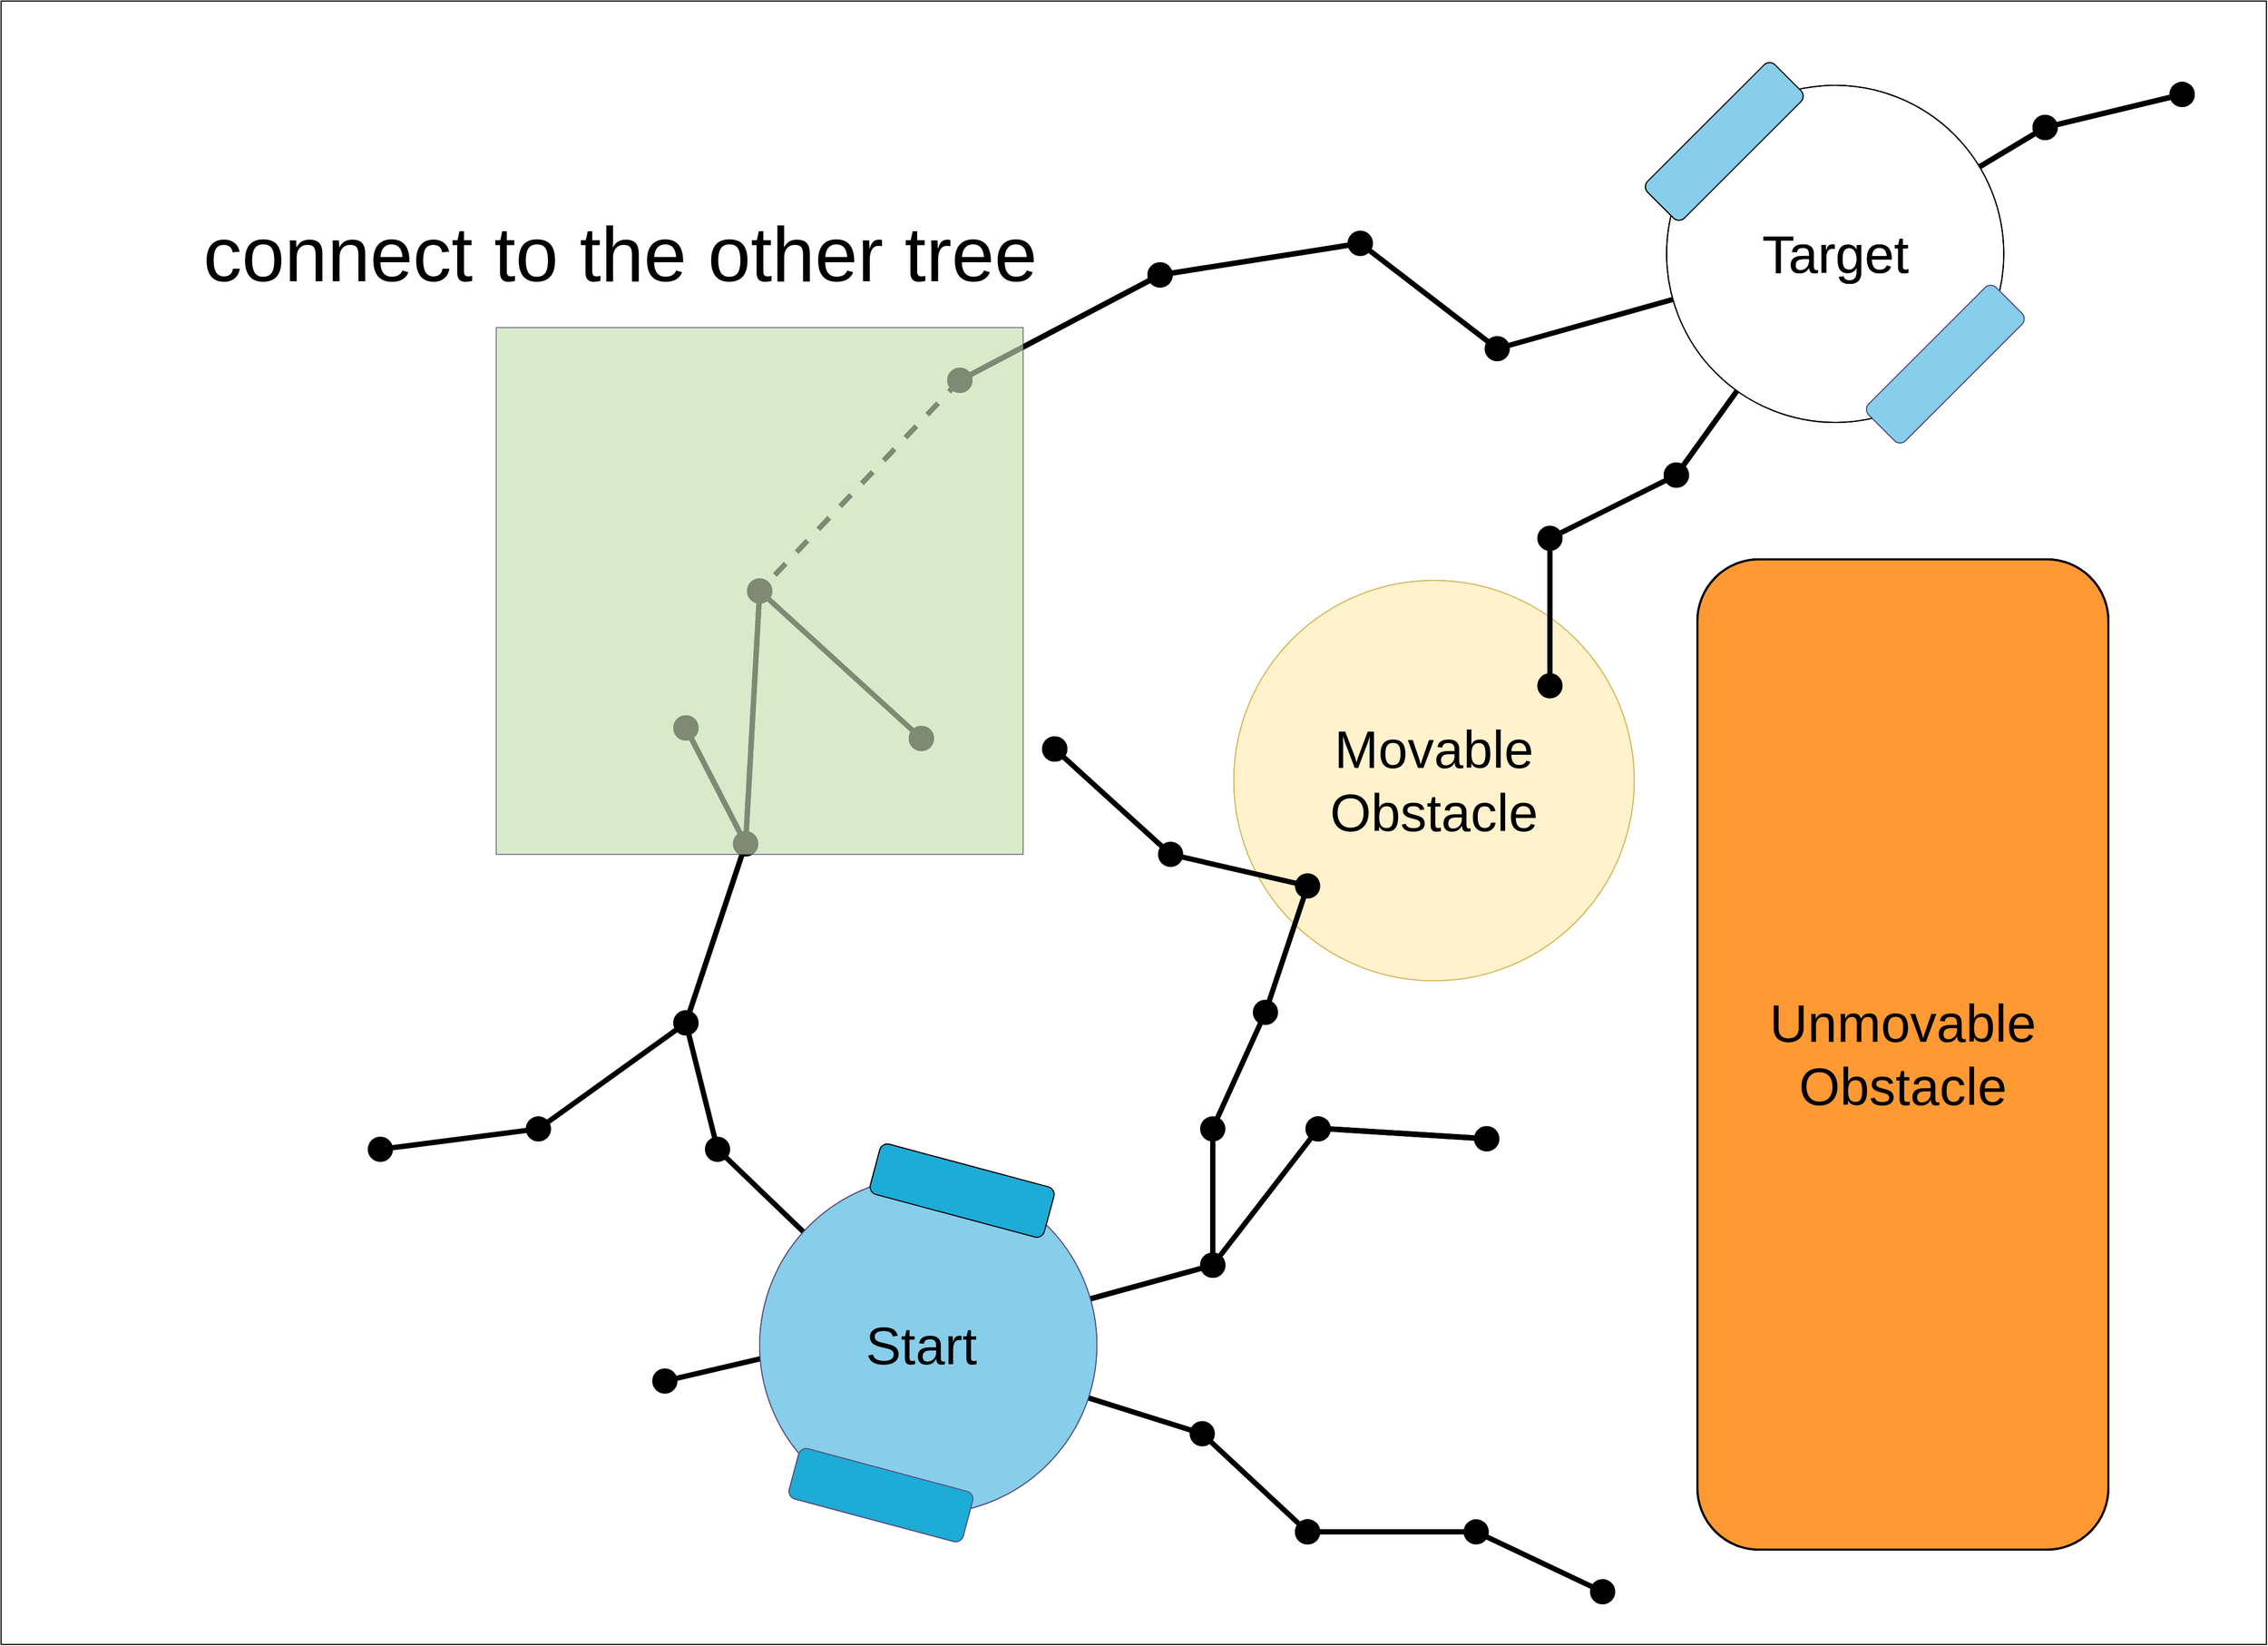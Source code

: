 <mxfile version="20.8.5" type="device"><diagram id="6tD936qQvChspxeGxZ8-" name="Page-1"><mxGraphModel dx="5630" dy="4563" grid="1" gridSize="10" guides="1" tooltips="1" connect="1" arrows="1" fold="1" page="1" pageScale="1" pageWidth="850" pageHeight="1100" math="0" shadow="0"><root><mxCell id="0"/><mxCell id="1" parent="0"/><mxCell id="Z4oEJPBdZ4U0555KeM3g-124" value="" style="rounded=0;whiteSpace=wrap;html=1;fillColor=none;" vertex="1" parent="1"><mxGeometry x="-450" y="-2050" width="2150" height="1560" as="geometry"/></mxCell><mxCell id="Z4oEJPBdZ4U0555KeM3g-6" value="" style="rounded=0;whiteSpace=wrap;html=1;fillColor=#d3e7c1;strokeColor=#56517e;opacity=60;" vertex="1" parent="1"><mxGeometry x="20" y="-1740" width="500" height="500" as="geometry"/></mxCell><mxCell id="Y378_VPwZKOwrCZ7YKba-2" value="" style="endArrow=none;html=1;rounded=0;fontSize=41;strokeWidth=5;exitX=0.531;exitY=0.45;exitDx=0;exitDy=0;exitPerimeter=0;" parent="1" source="Y378_VPwZKOwrCZ7YKba-64" target="Y378_VPwZKOwrCZ7YKba-56" edge="1"><mxGeometry width="50" height="50" relative="1" as="geometry"><mxPoint x="433.45" y="-1340" as="sourcePoint"/><mxPoint x="560" y="-1330" as="targetPoint"/><Array as="points"/></mxGeometry></mxCell><mxCell id="Y378_VPwZKOwrCZ7YKba-3" value="" style="endArrow=none;html=1;rounded=0;fontSize=41;strokeWidth=5;startArrow=none;entryX=0.596;entryY=0.471;entryDx=0;entryDy=0;entryPerimeter=0;exitX=0.459;exitY=0.543;exitDx=0;exitDy=0;exitPerimeter=0;" parent="1" source="Y378_VPwZKOwrCZ7YKba-47" target="Y378_VPwZKOwrCZ7YKba-64" edge="1"><mxGeometry width="50" height="50" relative="1" as="geometry"><mxPoint x="210" y="-1070" as="sourcePoint"/><mxPoint x="266.65" y="-1240" as="targetPoint"/></mxGeometry></mxCell><mxCell id="Y378_VPwZKOwrCZ7YKba-8" value="&lt;font style=&quot;&quot;&gt;&lt;font style=&quot;font-size: 50px;&quot;&gt;Target&lt;/font&gt;&lt;br&gt;&lt;/font&gt;" style="ellipse;whiteSpace=wrap;html=1;aspect=fixed;fillColor=none;strokeWidth=1;" parent="1" vertex="1"><mxGeometry x="1130.73" y="-1970" width="320" height="320" as="geometry"/></mxCell><mxCell id="Y378_VPwZKOwrCZ7YKba-9" value="" style="rounded=1;whiteSpace=wrap;html=1;rotation=-45;fillColor=#87CEEB;" parent="1" vertex="1"><mxGeometry x="1100" y="-1941.34" width="170.91" height="49.27" as="geometry"/></mxCell><mxCell id="Y378_VPwZKOwrCZ7YKba-10" value="" style="rounded=1;whiteSpace=wrap;html=1;rotation=-45;fillColor=#87CEEB;strokeColor=#56517e;gradientColor=none;" parent="1" vertex="1"><mxGeometry x="1309.82" y="-1730" width="170.91" height="49.27" as="geometry"/></mxCell><mxCell id="Y378_VPwZKOwrCZ7YKba-11" value="" style="group;rotation=15;fillColor=none;" parent="1" connectable="0" vertex="1"><mxGeometry x="236.647" y="-959.353" width="370.706" height="370.706" as="geometry"/></mxCell><mxCell id="Y378_VPwZKOwrCZ7YKba-12" value="&lt;font style=&quot;font-size: 41px;&quot;&gt;&lt;br&gt;&lt;/font&gt;" style="ellipse;whiteSpace=wrap;html=1;aspect=fixed;fillColor=#87CEEB;strokeColor=#56517e;strokeWidth=1;rotation=25;" parent="Y378_VPwZKOwrCZ7YKba-11" vertex="1"><mxGeometry x="33.35" y="25.35" width="320" height="320" as="geometry"/></mxCell><mxCell id="Y378_VPwZKOwrCZ7YKba-13" value="" style="rounded=1;whiteSpace=wrap;html=1;rotation=15;fillColor=#1dacd6;" parent="Y378_VPwZKOwrCZ7YKba-11" vertex="1"><mxGeometry x="140" y="14" width="170.91" height="49.27" as="geometry"/></mxCell><mxCell id="Y378_VPwZKOwrCZ7YKba-14" value="" style="rounded=1;whiteSpace=wrap;html=1;rotation=15;fillColor=#1dacd6;strokeColor=#56517e;gradientColor=none;" parent="Y378_VPwZKOwrCZ7YKba-11" vertex="1"><mxGeometry x="63" y="303" width="170.91" height="49.27" as="geometry"/></mxCell><mxCell id="Y378_VPwZKOwrCZ7YKba-15" value="&lt;font style=&quot;font-size: 51px;&quot;&gt;Start&lt;/font&gt;" style="text;html=1;align=center;verticalAlign=middle;resizable=0;points=[];autosize=1;strokeColor=none;fillColor=none;fontSize=41;" parent="1" vertex="1"><mxGeometry x="358.45" y="-809" width="130" height="70" as="geometry"/></mxCell><mxCell id="Y378_VPwZKOwrCZ7YKba-16" value="&lt;font style=&quot;font-size: 41px;&quot;&gt;Unmovable&lt;br&gt;Obstacle&lt;/font&gt;" style="rounded=1;whiteSpace=wrap;html=1;strokeWidth=2;fillColor=#FF9933;" parent="1" vertex="1"><mxGeometry x="1180" y="-1500" width="250" height="920" as="geometry"/></mxCell><mxCell id="Y378_VPwZKOwrCZ7YKba-17" value="&lt;font style=&quot;font-size: 50px;&quot;&gt;Movable&lt;br&gt;Obstacle&lt;/font&gt;" style="ellipse;whiteSpace=wrap;html=1;aspect=fixed;fillColor=#fff2cc;strokeColor=#d6b656;" parent="1" vertex="1"><mxGeometry x="720" y="-1500" width="380" height="380" as="geometry"/></mxCell><mxCell id="Y378_VPwZKOwrCZ7YKba-18" value="" style="endArrow=none;html=1;rounded=0;fontSize=41;entryX=0.45;entryY=0.6;entryDx=0;entryDy=0;entryPerimeter=0;strokeWidth=5;" parent="1" source="Y378_VPwZKOwrCZ7YKba-24" target="Y378_VPwZKOwrCZ7YKba-30" edge="1"><mxGeometry width="50" height="50" relative="1" as="geometry"><mxPoint x="510" y="-1860" as="sourcePoint"/><mxPoint x="390" y="-1744.63" as="targetPoint"/></mxGeometry></mxCell><mxCell id="Y378_VPwZKOwrCZ7YKba-19" value="" style="endArrow=none;html=1;rounded=0;fontSize=41;strokeWidth=5;" parent="1" edge="1"><mxGeometry width="50" height="50" relative="1" as="geometry"><mxPoint x="200" y="-1080.0" as="sourcePoint"/><mxPoint x="200" y="-1080" as="targetPoint"/></mxGeometry></mxCell><mxCell id="Y378_VPwZKOwrCZ7YKba-24" value="" style="shape=waypoint;sketch=0;fillStyle=solid;size=6;pointerEvents=1;points=[];fillColor=none;resizable=0;rotatable=0;perimeter=centerPerimeter;snapToPoint=1;fontSize=41;strokeColor=#000000;strokeWidth=10;" parent="1" vertex="1"><mxGeometry x="1600" y="-1981.34" width="40" height="40" as="geometry"/></mxCell><mxCell id="Y378_VPwZKOwrCZ7YKba-25" value="" style="shape=waypoint;sketch=0;fillStyle=solid;size=6;pointerEvents=1;points=[];fillColor=none;resizable=0;rotatable=0;perimeter=centerPerimeter;snapToPoint=1;fontSize=41;strokeColor=#000000;strokeWidth=10;" parent="1" vertex="1"><mxGeometry x="770" y="-616.83" width="40" height="40" as="geometry"/></mxCell><mxCell id="Y378_VPwZKOwrCZ7YKba-26" value="" style="shape=waypoint;sketch=0;fillStyle=solid;size=6;pointerEvents=1;points=[];fillColor=none;resizable=0;rotatable=0;perimeter=centerPerimeter;snapToPoint=1;fontSize=41;strokeColor=#000000;strokeWidth=10;" parent="1" vertex="1"><mxGeometry x="680" y="-870" width="40" height="40" as="geometry"/></mxCell><mxCell id="Y378_VPwZKOwrCZ7YKba-29" value="" style="shape=waypoint;sketch=0;fillStyle=solid;size=6;pointerEvents=1;points=[];fillColor=none;resizable=0;rotatable=0;perimeter=centerPerimeter;snapToPoint=1;fontSize=41;strokeColor=#000000;strokeWidth=10;" parent="1" vertex="1"><mxGeometry x="1120" y="-1620" width="40" height="40" as="geometry"/></mxCell><mxCell id="Y378_VPwZKOwrCZ7YKba-30" value="" style="shape=waypoint;sketch=0;fillStyle=solid;size=6;pointerEvents=1;points=[];fillColor=none;resizable=0;rotatable=0;perimeter=centerPerimeter;snapToPoint=1;fontSize=41;strokeColor=#000000;strokeWidth=10;" parent="1" vertex="1"><mxGeometry x="1470" y="-1950" width="40" height="40" as="geometry"/></mxCell><mxCell id="Y378_VPwZKOwrCZ7YKba-31" value="" style="shape=waypoint;sketch=0;fillStyle=solid;size=6;pointerEvents=1;points=[];fillColor=none;resizable=0;rotatable=0;perimeter=centerPerimeter;snapToPoint=1;fontSize=41;strokeColor=#000000;strokeWidth=10;" parent="1" vertex="1"><mxGeometry x="1000" y="-1420" width="40" height="40" as="geometry"/></mxCell><mxCell id="Y378_VPwZKOwrCZ7YKba-33" value="" style="shape=waypoint;sketch=0;fillStyle=solid;size=6;pointerEvents=1;points=[];fillColor=none;resizable=0;rotatable=0;perimeter=centerPerimeter;snapToPoint=1;fontSize=41;strokeColor=#000000;strokeWidth=10;" parent="1" vertex="1"><mxGeometry x="180" y="-1380" width="40" height="40" as="geometry"/></mxCell><mxCell id="Y378_VPwZKOwrCZ7YKba-34" value="" style="endArrow=none;html=1;rounded=0;fontSize=41;strokeWidth=5;startArrow=none;exitX=0;exitY=0.05;exitDx=0;exitDy=0;exitPerimeter=0;" parent="1" source="Y378_VPwZKOwrCZ7YKba-29" target="Y378_VPwZKOwrCZ7YKba-8" edge="1"><mxGeometry width="50" height="50" relative="1" as="geometry"><mxPoint x="210" y="-1070" as="sourcePoint"/><mxPoint x="411.543" y="-794" as="targetPoint"/></mxGeometry></mxCell><mxCell id="Y378_VPwZKOwrCZ7YKba-36" value="" style="endArrow=none;html=1;rounded=0;fontSize=41;strokeWidth=5;startArrow=none;" parent="1" edge="1"><mxGeometry width="50" height="50" relative="1" as="geometry"><mxPoint x="840" y="-1820" as="sourcePoint"/><mxPoint x="840" y="-1820" as="targetPoint"/><Array as="points"><mxPoint x="840" y="-1820"/></Array></mxGeometry></mxCell><mxCell id="Y378_VPwZKOwrCZ7YKba-37" value="" style="endArrow=none;html=1;rounded=0;fontSize=41;strokeWidth=5;" parent="1" source="Y378_VPwZKOwrCZ7YKba-30" target="Y378_VPwZKOwrCZ7YKba-8" edge="1"><mxGeometry width="50" height="50" relative="1" as="geometry"><mxPoint x="900" y="-1799.27" as="sourcePoint"/><mxPoint x="610" y="-1830.0" as="targetPoint"/><Array as="points"/></mxGeometry></mxCell><mxCell id="Y378_VPwZKOwrCZ7YKba-45" value="" style="endArrow=none;html=1;rounded=0;fontSize=41;strokeWidth=5;startArrow=none;exitDx=0;exitDy=0;exitPerimeter=0;" parent="1" source="Y378_VPwZKOwrCZ7YKba-47" edge="1"><mxGeometry width="50" height="50" relative="1" as="geometry"><mxPoint x="240" y="-1040" as="sourcePoint"/><mxPoint x="260" y="-1240" as="targetPoint"/></mxGeometry></mxCell><mxCell id="Y378_VPwZKOwrCZ7YKba-46" value="" style="endArrow=none;html=1;rounded=0;fontSize=41;strokeWidth=5;startArrow=none;" parent="1" target="Y378_VPwZKOwrCZ7YKba-47" edge="1"><mxGeometry width="50" height="50" relative="1" as="geometry"><mxPoint x="200" y="-1360" as="sourcePoint"/><mxPoint x="260" y="-1240" as="targetPoint"/></mxGeometry></mxCell><mxCell id="Y378_VPwZKOwrCZ7YKba-47" value="" style="shape=waypoint;sketch=0;fillStyle=solid;size=6;pointerEvents=1;points=[];fillColor=none;resizable=0;rotatable=0;perimeter=centerPerimeter;snapToPoint=1;fontSize=41;strokeColor=#000000;strokeWidth=10;" parent="1" vertex="1"><mxGeometry x="236.65" y="-1270" width="40" height="40" as="geometry"/></mxCell><mxCell id="Y378_VPwZKOwrCZ7YKba-50" value="&lt;div style=&quot;text-align: center;&quot;&gt;&lt;span style=&quot;font-size: 73px;&quot;&gt;connect to the other tree&lt;/span&gt;&lt;/div&gt;" style="text;whiteSpace=wrap;html=1;fontSize=41;" parent="1" vertex="1"><mxGeometry x="-260" y="-1860" width="880" height="70" as="geometry"/></mxCell><mxCell id="Y378_VPwZKOwrCZ7YKba-55" value="" style="shape=waypoint;sketch=0;fillStyle=solid;size=6;pointerEvents=1;points=[];fillColor=none;resizable=0;rotatable=0;perimeter=centerPerimeter;snapToPoint=1;fontSize=41;strokeColor=#000000;strokeWidth=10;" parent="1" vertex="1"><mxGeometry x="770" y="-1280" width="40" height="40" as="geometry"/></mxCell><mxCell id="Y378_VPwZKOwrCZ7YKba-56" value="" style="shape=waypoint;sketch=0;fillStyle=solid;size=6;pointerEvents=1;points=[];fillColor=none;resizable=0;rotatable=0;perimeter=centerPerimeter;snapToPoint=1;fontSize=41;strokeColor=#000000;strokeWidth=10;" parent="1" vertex="1"><mxGeometry x="403.45" y="-1370" width="40" height="40" as="geometry"/></mxCell><mxCell id="Y378_VPwZKOwrCZ7YKba-57" value="" style="shape=waypoint;sketch=0;fillStyle=solid;size=6;pointerEvents=1;points=[];fillColor=none;resizable=0;rotatable=0;perimeter=centerPerimeter;snapToPoint=1;fontSize=41;strokeColor=#000000;strokeWidth=10;" parent="1" vertex="1"><mxGeometry x="530" y="-1360" width="40" height="40" as="geometry"/></mxCell><mxCell id="Y378_VPwZKOwrCZ7YKba-64" value="" style="shape=waypoint;sketch=0;fillStyle=solid;size=6;pointerEvents=1;points=[];fillColor=none;resizable=0;rotatable=0;perimeter=centerPerimeter;snapToPoint=1;fontSize=41;strokeColor=#000000;strokeWidth=10;" parent="1" vertex="1"><mxGeometry x="250.0" y="-1510" width="40" height="40" as="geometry"/></mxCell><mxCell id="Y378_VPwZKOwrCZ7YKba-66" value="&lt;font style=&quot;font-size: 50px;&quot;&gt;Unmovable&lt;br&gt;Obstacle&lt;/font&gt;" style="rounded=1;whiteSpace=wrap;html=1;strokeWidth=2;fillColor=#FF9933;" parent="1" vertex="1"><mxGeometry x="1160" y="-1520" width="390" height="940" as="geometry"/></mxCell><mxCell id="Y378_VPwZKOwrCZ7YKba-71" value="" style="endArrow=none;html=1;rounded=0;fontSize=41;strokeWidth=5;strokeColor=#000000;" parent="1" source="Y378_VPwZKOwrCZ7YKba-72" edge="1"><mxGeometry width="50" height="50" relative="1" as="geometry"><mxPoint x="-380" y="-1588.66" as="sourcePoint"/><mxPoint x="650" y="-1790.0" as="targetPoint"/></mxGeometry></mxCell><mxCell id="Y378_VPwZKOwrCZ7YKba-72" value="" style="shape=waypoint;sketch=0;fillStyle=solid;size=6;pointerEvents=1;points=[];fillColor=none;resizable=0;rotatable=0;perimeter=centerPerimeter;snapToPoint=1;fontSize=41;strokeColor=#000000;strokeWidth=10;" parent="1" vertex="1"><mxGeometry x="440" y="-1710" width="40" height="40" as="geometry"/></mxCell><mxCell id="Y378_VPwZKOwrCZ7YKba-73" value="" style="endArrow=none;html=1;rounded=0;fontSize=41;strokeWidth=5;entryX=0.444;entryY=0.51;entryDx=0;entryDy=0;entryPerimeter=0;exitX=0.416;exitY=0.605;exitDx=0;exitDy=0;exitPerimeter=0;dashed=1;" parent="1" source="Y378_VPwZKOwrCZ7YKba-72" target="Y378_VPwZKOwrCZ7YKba-64" edge="1"><mxGeometry width="50" height="50" relative="1" as="geometry"><mxPoint x="473.45" y="-1650.73" as="sourcePoint"/><mxPoint x="530" y="-1700.638" as="targetPoint"/></mxGeometry></mxCell><mxCell id="Y378_VPwZKOwrCZ7YKba-75" value="" style="shape=waypoint;sketch=0;fillStyle=solid;size=6;pointerEvents=1;points=[];fillColor=none;resizable=0;rotatable=0;perimeter=centerPerimeter;snapToPoint=1;fontSize=41;strokeColor=#000000;strokeWidth=10;" parent="1" vertex="1"><mxGeometry x="630" y="-1810" width="40" height="40" as="geometry"/></mxCell><mxCell id="Z4oEJPBdZ4U0555KeM3g-126" value="" style="endArrow=none;html=1;rounded=0;fontSize=41;strokeWidth=5;startArrow=none;entryX=0.596;entryY=0.471;entryDx=0;entryDy=0;entryPerimeter=0;exitX=0.459;exitY=0.543;exitDx=0;exitDy=0;exitPerimeter=0;" edge="1" parent="1" source="Z4oEJPBdZ4U0555KeM3g-153" target="Z4oEJPBdZ4U0555KeM3g-162"><mxGeometry width="50" height="50" relative="1" as="geometry"><mxPoint x="210" y="-1070" as="sourcePoint"/><mxPoint x="266.65" y="-1240" as="targetPoint"/></mxGeometry></mxCell><mxCell id="Z4oEJPBdZ4U0555KeM3g-127" value="" style="endArrow=none;html=1;rounded=0;fontSize=41;strokeWidth=5;exitX=0.333;exitY=0.533;exitDx=0;exitDy=0;exitPerimeter=0;" edge="1" parent="1" source="Z4oEJPBdZ4U0555KeM3g-143" target="Z4oEJPBdZ4U0555KeM3g-135"><mxGeometry width="50" height="50" relative="1" as="geometry"><mxPoint x="975" y="-649.27" as="sourcePoint"/><mxPoint x="685" y="-680" as="targetPoint"/><Array as="points"/></mxGeometry></mxCell><mxCell id="Z4oEJPBdZ4U0555KeM3g-128" value="&lt;font style=&quot;&quot;&gt;&lt;font style=&quot;font-size: 50px;&quot;&gt;Target&lt;/font&gt;&lt;br&gt;&lt;/font&gt;" style="ellipse;whiteSpace=wrap;html=1;aspect=fixed;fillColor=none;strokeWidth=1;" vertex="1" parent="1"><mxGeometry x="1130.73" y="-1970" width="320" height="320" as="geometry"/></mxCell><mxCell id="Z4oEJPBdZ4U0555KeM3g-129" value="" style="rounded=1;whiteSpace=wrap;html=1;rotation=-45;fillColor=#87CEEB;" vertex="1" parent="1"><mxGeometry x="1100" y="-1941.34" width="170.91" height="49.27" as="geometry"/></mxCell><mxCell id="Z4oEJPBdZ4U0555KeM3g-130" value="" style="rounded=1;whiteSpace=wrap;html=1;rotation=-45;fillColor=#87CEEB;strokeColor=#56517e;gradientColor=none;" vertex="1" parent="1"><mxGeometry x="1309.82" y="-1730" width="170.91" height="49.27" as="geometry"/></mxCell><mxCell id="Z4oEJPBdZ4U0555KeM3g-131" value="" style="group;rotation=15;fillColor=none;" connectable="0" vertex="1" parent="1"><mxGeometry x="236.647" y="-959.353" width="370.706" height="370.706" as="geometry"/></mxCell><mxCell id="Z4oEJPBdZ4U0555KeM3g-132" value="&lt;font style=&quot;font-size: 41px;&quot;&gt;&lt;br&gt;&lt;/font&gt;" style="ellipse;whiteSpace=wrap;html=1;aspect=fixed;fillColor=#87CEEB;strokeColor=#56517e;strokeWidth=1;rotation=25;" vertex="1" parent="Z4oEJPBdZ4U0555KeM3g-131"><mxGeometry x="33.35" y="25.35" width="320" height="320" as="geometry"/></mxCell><mxCell id="Z4oEJPBdZ4U0555KeM3g-133" value="" style="rounded=1;whiteSpace=wrap;html=1;rotation=15;fillColor=#1dacd6;" vertex="1" parent="Z4oEJPBdZ4U0555KeM3g-131"><mxGeometry x="140" y="14" width="170.91" height="49.27" as="geometry"/></mxCell><mxCell id="Z4oEJPBdZ4U0555KeM3g-134" value="" style="rounded=1;whiteSpace=wrap;html=1;rotation=15;fillColor=#1dacd6;strokeColor=#56517e;gradientColor=none;" vertex="1" parent="Z4oEJPBdZ4U0555KeM3g-131"><mxGeometry x="63" y="303" width="170.91" height="49.27" as="geometry"/></mxCell><mxCell id="Z4oEJPBdZ4U0555KeM3g-135" value="&lt;font style=&quot;font-size: 51px;&quot;&gt;Start&lt;/font&gt;" style="text;html=1;align=center;verticalAlign=middle;resizable=0;points=[];autosize=1;strokeColor=none;fillColor=none;fontSize=41;" vertex="1" parent="1"><mxGeometry x="358.45" y="-809" width="130" height="70" as="geometry"/></mxCell><mxCell id="Z4oEJPBdZ4U0555KeM3g-136" value="&lt;font style=&quot;font-size: 41px;&quot;&gt;Unmovable&lt;br&gt;Obstacle&lt;/font&gt;" style="rounded=1;whiteSpace=wrap;html=1;strokeWidth=2;fillColor=#FF9933;" vertex="1" parent="1"><mxGeometry x="1180" y="-1500" width="250" height="920" as="geometry"/></mxCell><mxCell id="Z4oEJPBdZ4U0555KeM3g-137" value="&lt;font style=&quot;font-size: 50px;&quot;&gt;Movable&lt;br&gt;Obstacle&lt;/font&gt;" style="ellipse;whiteSpace=wrap;html=1;aspect=fixed;fillColor=#fff2cc;strokeColor=#d6b656;" vertex="1" parent="1"><mxGeometry x="720" y="-1500" width="380" height="380" as="geometry"/></mxCell><mxCell id="Z4oEJPBdZ4U0555KeM3g-138" value="" style="endArrow=none;html=1;rounded=0;fontSize=41;entryX=0.45;entryY=0.6;entryDx=0;entryDy=0;entryPerimeter=0;strokeWidth=5;" edge="1" parent="1" source="Z4oEJPBdZ4U0555KeM3g-141" target="Z4oEJPBdZ4U0555KeM3g-145"><mxGeometry width="50" height="50" relative="1" as="geometry"><mxPoint x="510" y="-1860" as="sourcePoint"/><mxPoint x="390" y="-1744.63" as="targetPoint"/></mxGeometry></mxCell><mxCell id="Z4oEJPBdZ4U0555KeM3g-139" value="" style="endArrow=none;html=1;rounded=0;fontSize=41;strokeWidth=5;" edge="1" parent="1" target="Z4oEJPBdZ4U0555KeM3g-140"><mxGeometry width="50" height="50" relative="1" as="geometry"><mxPoint x="200" y="-1080" as="sourcePoint"/><mxPoint x="401.543" y="-804" as="targetPoint"/></mxGeometry></mxCell><mxCell id="Z4oEJPBdZ4U0555KeM3g-140" value="" style="shape=waypoint;sketch=0;fillStyle=solid;size=6;pointerEvents=1;points=[];fillColor=none;resizable=0;rotatable=0;perimeter=centerPerimeter;snapToPoint=1;fontSize=41;strokeColor=#000000;strokeWidth=10;" vertex="1" parent="1"><mxGeometry x="180" y="-1100" width="40" height="40" as="geometry"/></mxCell><mxCell id="Z4oEJPBdZ4U0555KeM3g-141" value="" style="shape=waypoint;sketch=0;fillStyle=solid;size=6;pointerEvents=1;points=[];fillColor=none;resizable=0;rotatable=0;perimeter=centerPerimeter;snapToPoint=1;fontSize=41;strokeColor=#000000;strokeWidth=10;" vertex="1" parent="1"><mxGeometry x="1600" y="-1981.34" width="40" height="40" as="geometry"/></mxCell><mxCell id="Z4oEJPBdZ4U0555KeM3g-142" value="" style="shape=waypoint;sketch=0;fillStyle=solid;size=6;pointerEvents=1;points=[];fillColor=none;resizable=0;rotatable=0;perimeter=centerPerimeter;snapToPoint=1;fontSize=41;strokeColor=#000000;strokeWidth=10;" vertex="1" parent="1"><mxGeometry x="770" y="-616.83" width="40" height="40" as="geometry"/></mxCell><mxCell id="Z4oEJPBdZ4U0555KeM3g-143" value="" style="shape=waypoint;sketch=0;fillStyle=solid;size=6;pointerEvents=1;points=[];fillColor=none;resizable=0;rotatable=0;perimeter=centerPerimeter;snapToPoint=1;fontSize=41;strokeColor=#000000;strokeWidth=10;" vertex="1" parent="1"><mxGeometry x="680" y="-870" width="40" height="40" as="geometry"/></mxCell><mxCell id="Z4oEJPBdZ4U0555KeM3g-144" value="" style="shape=waypoint;sketch=0;fillStyle=solid;size=6;pointerEvents=1;points=[];fillColor=none;resizable=0;rotatable=0;perimeter=centerPerimeter;snapToPoint=1;fontSize=41;strokeColor=#000000;strokeWidth=10;" vertex="1" parent="1"><mxGeometry x="1120" y="-1620" width="40" height="40" as="geometry"/></mxCell><mxCell id="Z4oEJPBdZ4U0555KeM3g-145" value="" style="shape=waypoint;sketch=0;fillStyle=solid;size=6;pointerEvents=1;points=[];fillColor=none;resizable=0;rotatable=0;perimeter=centerPerimeter;snapToPoint=1;fontSize=41;strokeColor=#000000;strokeWidth=10;" vertex="1" parent="1"><mxGeometry x="1470" y="-1950" width="40" height="40" as="geometry"/></mxCell><mxCell id="Z4oEJPBdZ4U0555KeM3g-146" value="" style="shape=waypoint;sketch=0;fillStyle=solid;size=6;pointerEvents=1;points=[];fillColor=none;resizable=0;rotatable=0;perimeter=centerPerimeter;snapToPoint=1;fontSize=41;strokeColor=#000000;strokeWidth=10;" vertex="1" parent="1"><mxGeometry x="1000" y="-1420" width="40" height="40" as="geometry"/></mxCell><mxCell id="Z4oEJPBdZ4U0555KeM3g-147" value="" style="shape=waypoint;sketch=0;fillStyle=solid;size=6;pointerEvents=1;points=[];fillColor=none;resizable=0;rotatable=0;perimeter=centerPerimeter;snapToPoint=1;fontSize=41;strokeColor=#000000;strokeWidth=10;" vertex="1" parent="1"><mxGeometry x="180" y="-1380" width="40" height="40" as="geometry"/></mxCell><mxCell id="Z4oEJPBdZ4U0555KeM3g-148" value="" style="endArrow=none;html=1;rounded=0;fontSize=41;strokeWidth=5;startArrow=none;" edge="1" parent="1" source="Z4oEJPBdZ4U0555KeM3g-154"><mxGeometry width="50" height="50" relative="1" as="geometry"><mxPoint x="890" y="-1809.27" as="sourcePoint"/><mxPoint x="840" y="-1820" as="targetPoint"/><Array as="points"><mxPoint x="840" y="-1820"/></Array></mxGeometry></mxCell><mxCell id="Z4oEJPBdZ4U0555KeM3g-149" value="" style="endArrow=none;html=1;rounded=0;fontSize=41;strokeWidth=5;" edge="1" parent="1" source="Z4oEJPBdZ4U0555KeM3g-145" target="Z4oEJPBdZ4U0555KeM3g-128"><mxGeometry width="50" height="50" relative="1" as="geometry"><mxPoint x="900" y="-1799.27" as="sourcePoint"/><mxPoint x="610" y="-1830.0" as="targetPoint"/><Array as="points"/></mxGeometry></mxCell><mxCell id="Z4oEJPBdZ4U0555KeM3g-150" value="" style="endArrow=none;html=1;rounded=0;fontSize=41;strokeWidth=5;startArrow=none;entryX=0.484;entryY=0.57;entryDx=0;entryDy=0;entryPerimeter=0;" edge="1" parent="1" source="Z4oEJPBdZ4U0555KeM3g-140" target="Z4oEJPBdZ4U0555KeM3g-153"><mxGeometry width="50" height="50" relative="1" as="geometry"><mxPoint x="230" y="-1050" as="sourcePoint"/><mxPoint x="270" y="-1240" as="targetPoint"/></mxGeometry></mxCell><mxCell id="Z4oEJPBdZ4U0555KeM3g-151" value="" style="endArrow=none;html=1;rounded=0;fontSize=41;strokeWidth=5;startArrow=none;exitDx=0;exitDy=0;exitPerimeter=0;" edge="1" parent="1" source="Z4oEJPBdZ4U0555KeM3g-153"><mxGeometry width="50" height="50" relative="1" as="geometry"><mxPoint x="240" y="-1040" as="sourcePoint"/><mxPoint x="260" y="-1240" as="targetPoint"/></mxGeometry></mxCell><mxCell id="Z4oEJPBdZ4U0555KeM3g-152" value="" style="endArrow=none;html=1;rounded=0;fontSize=41;strokeWidth=5;startArrow=none;" edge="1" parent="1" target="Z4oEJPBdZ4U0555KeM3g-153"><mxGeometry width="50" height="50" relative="1" as="geometry"><mxPoint x="200" y="-1360.0" as="sourcePoint"/><mxPoint x="260" y="-1240" as="targetPoint"/></mxGeometry></mxCell><mxCell id="Z4oEJPBdZ4U0555KeM3g-153" value="" style="shape=waypoint;sketch=0;fillStyle=solid;size=6;pointerEvents=1;points=[];fillColor=none;resizable=0;rotatable=0;perimeter=centerPerimeter;snapToPoint=1;fontSize=41;strokeColor=#000000;strokeWidth=10;" vertex="1" parent="1"><mxGeometry x="236.65" y="-1270" width="40" height="40" as="geometry"/></mxCell><mxCell id="Z4oEJPBdZ4U0555KeM3g-154" value="" style="shape=waypoint;sketch=0;fillStyle=solid;size=6;pointerEvents=1;points=[];fillColor=none;resizable=0;rotatable=0;perimeter=centerPerimeter;snapToPoint=1;fontSize=41;strokeColor=#000000;strokeWidth=10;" vertex="1" parent="1"><mxGeometry x="820" y="-1840" width="40" height="40" as="geometry"/></mxCell><mxCell id="Z4oEJPBdZ4U0555KeM3g-156" value="" style="shape=waypoint;sketch=0;fillStyle=solid;size=6;pointerEvents=1;points=[];fillColor=none;resizable=0;rotatable=0;perimeter=centerPerimeter;snapToPoint=1;fontSize=41;strokeColor=#000000;strokeWidth=10;" vertex="1" parent="1"><mxGeometry x="780" y="-999.35" width="40" height="40" as="geometry"/></mxCell><mxCell id="Z4oEJPBdZ4U0555KeM3g-157" value="" style="shape=waypoint;sketch=0;fillStyle=solid;size=6;pointerEvents=1;points=[];fillColor=none;resizable=0;rotatable=0;perimeter=centerPerimeter;snapToPoint=1;fontSize=41;strokeColor=#000000;strokeWidth=10;" vertex="1" parent="1"><mxGeometry x="940" y="-990" width="40" height="40" as="geometry"/></mxCell><mxCell id="Z4oEJPBdZ4U0555KeM3g-158" value="" style="shape=waypoint;sketch=0;fillStyle=solid;size=6;pointerEvents=1;points=[];fillColor=none;resizable=0;rotatable=0;perimeter=centerPerimeter;snapToPoint=1;fontSize=41;strokeColor=#000000;strokeWidth=10;" vertex="1" parent="1"><mxGeometry x="403.45" y="-1370" width="40" height="40" as="geometry"/></mxCell><mxCell id="Z4oEJPBdZ4U0555KeM3g-159" value="" style="shape=waypoint;sketch=0;fillStyle=solid;size=6;pointerEvents=1;points=[];fillColor=none;resizable=0;rotatable=0;perimeter=centerPerimeter;snapToPoint=1;fontSize=41;strokeColor=#000000;strokeWidth=10;" vertex="1" parent="1"><mxGeometry x="530" y="-1360" width="40" height="40" as="geometry"/></mxCell><mxCell id="Z4oEJPBdZ4U0555KeM3g-160" value="" style="endArrow=none;html=1;rounded=0;fontSize=41;strokeWidth=5;exitX=0.375;exitY=0.45;exitDx=0;exitDy=0;exitPerimeter=0;" edge="1" parent="1" source="Z4oEJPBdZ4U0555KeM3g-157"><mxGeometry width="50" height="50" relative="1" as="geometry"><mxPoint x="720" y="-830" as="sourcePoint"/><mxPoint x="800" y="-980" as="targetPoint"/><Array as="points"/></mxGeometry></mxCell><mxCell id="Z4oEJPBdZ4U0555KeM3g-162" value="" style="shape=waypoint;sketch=0;fillStyle=solid;size=6;pointerEvents=1;points=[];fillColor=none;resizable=0;rotatable=0;perimeter=centerPerimeter;snapToPoint=1;fontSize=41;strokeColor=#000000;strokeWidth=10;" vertex="1" parent="1"><mxGeometry x="250" y="-1510" width="40" height="40" as="geometry"/></mxCell><mxCell id="Z4oEJPBdZ4U0555KeM3g-163" value="&lt;font style=&quot;font-size: 50px;&quot;&gt;Unmovable&lt;br&gt;Obstacle&lt;/font&gt;" style="rounded=1;whiteSpace=wrap;html=1;strokeWidth=2;fillColor=#FF9933;" vertex="1" parent="1"><mxGeometry x="1160" y="-1520" width="390" height="940" as="geometry"/></mxCell><mxCell id="Z4oEJPBdZ4U0555KeM3g-164" value="" style="endArrow=none;html=1;rounded=0;fontSize=41;strokeWidth=5;entryX=0.481;entryY=0.625;entryDx=0;entryDy=0;entryPerimeter=0;strokeColor=#000000;" edge="1" parent="1"><mxGeometry width="50" height="50" relative="1" as="geometry"><mxPoint x="650" y="-1790" as="sourcePoint"/><mxPoint x="840" y="-1820" as="targetPoint"/></mxGeometry></mxCell><mxCell id="Z4oEJPBdZ4U0555KeM3g-165" value="" style="endArrow=none;html=1;rounded=0;fontSize=41;strokeWidth=5;strokeColor=#000000;" edge="1" parent="1"><mxGeometry width="50" height="50" relative="1" as="geometry"><mxPoint x="460" y="-1690" as="sourcePoint"/><mxPoint x="650" y="-1790.0" as="targetPoint"/></mxGeometry></mxCell><mxCell id="Z4oEJPBdZ4U0555KeM3g-166" value="" style="shape=waypoint;sketch=0;fillStyle=solid;size=6;pointerEvents=1;points=[];fillColor=none;resizable=0;rotatable=0;perimeter=centerPerimeter;snapToPoint=1;fontSize=41;strokeColor=#000000;strokeWidth=10;" vertex="1" parent="1"><mxGeometry x="630" y="-1810" width="40" height="40" as="geometry"/></mxCell><mxCell id="Z4oEJPBdZ4U0555KeM3g-167" value="" style="shape=waypoint;sketch=0;fillStyle=solid;size=6;pointerEvents=1;points=[];fillColor=none;resizable=0;rotatable=0;perimeter=centerPerimeter;snapToPoint=1;fontSize=41;strokeColor=#000000;strokeWidth=10;" vertex="1" parent="1"><mxGeometry x="440" y="-1710" width="40" height="40" as="geometry"/></mxCell><mxCell id="Z4oEJPBdZ4U0555KeM3g-168" value="" style="endArrow=none;html=1;rounded=0;fontSize=41;strokeWidth=5;startArrow=none;entryX=0.596;entryY=0.471;entryDx=0;entryDy=0;entryPerimeter=0;exitX=0.459;exitY=0.543;exitDx=0;exitDy=0;exitPerimeter=0;dashed=1;" edge="1" parent="1" source="Z4oEJPBdZ4U0555KeM3g-212" target="Z4oEJPBdZ4U0555KeM3g-228"><mxGeometry width="50" height="50" relative="1" as="geometry"><mxPoint x="210" y="-1070" as="sourcePoint"/><mxPoint x="266.65" y="-1240" as="targetPoint"/></mxGeometry></mxCell><mxCell id="Z4oEJPBdZ4U0555KeM3g-169" value="" style="endArrow=none;html=1;rounded=0;fontSize=41;strokeWidth=5;startArrow=none;exitX=0.35;exitY=-0.1;exitDx=0;exitDy=0;exitPerimeter=0;" edge="1" parent="1" source="Z4oEJPBdZ4U0555KeM3g-217"><mxGeometry width="50" height="50" relative="1" as="geometry"><mxPoint x="210" y="-1070" as="sourcePoint"/><mxPoint x="411.543" y="-794" as="targetPoint"/></mxGeometry></mxCell><mxCell id="Z4oEJPBdZ4U0555KeM3g-170" value="" style="endArrow=none;html=1;rounded=0;fontSize=41;strokeWidth=5;" edge="1" parent="1" source="Z4oEJPBdZ4U0555KeM3g-190" target="Z4oEJPBdZ4U0555KeM3g-180"><mxGeometry width="50" height="50" relative="1" as="geometry"><mxPoint x="945" y="-679.27" as="sourcePoint"/><mxPoint x="655" y="-710" as="targetPoint"/><Array as="points"><mxPoint x="690" y="-690"/></Array></mxGeometry></mxCell><mxCell id="Z4oEJPBdZ4U0555KeM3g-171" value="" style="endArrow=none;html=1;rounded=0;fontSize=41;strokeWidth=5;exitX=0.333;exitY=0.533;exitDx=0;exitDy=0;exitPerimeter=0;" edge="1" parent="1" source="Z4oEJPBdZ4U0555KeM3g-191" target="Z4oEJPBdZ4U0555KeM3g-180"><mxGeometry width="50" height="50" relative="1" as="geometry"><mxPoint x="975" y="-649.27" as="sourcePoint"/><mxPoint x="685" y="-680" as="targetPoint"/><Array as="points"/></mxGeometry></mxCell><mxCell id="Z4oEJPBdZ4U0555KeM3g-172" value="" style="endArrow=none;html=1;rounded=0;fontSize=41;strokeWidth=5;startArrow=none;" edge="1" parent="1" source="Z4oEJPBdZ4U0555KeM3g-185" target="Z4oEJPBdZ4U0555KeM3g-180"><mxGeometry width="50" height="50" relative="1" as="geometry"><mxPoint x="200" y="-1080" as="sourcePoint"/><mxPoint x="-130" y="-1440" as="targetPoint"/><Array as="points"><mxPoint x="230" y="-960"/></Array></mxGeometry></mxCell><mxCell id="Z4oEJPBdZ4U0555KeM3g-173" value="&lt;font style=&quot;&quot;&gt;&lt;font style=&quot;font-size: 50px;&quot;&gt;Target&lt;/font&gt;&lt;br&gt;&lt;/font&gt;" style="ellipse;whiteSpace=wrap;html=1;aspect=fixed;fillColor=none;strokeWidth=1;" vertex="1" parent="1"><mxGeometry x="1130.73" y="-1970" width="320" height="320" as="geometry"/></mxCell><mxCell id="Z4oEJPBdZ4U0555KeM3g-174" value="" style="rounded=1;whiteSpace=wrap;html=1;rotation=-45;fillColor=#87CEEB;" vertex="1" parent="1"><mxGeometry x="1100" y="-1941.34" width="170.91" height="49.27" as="geometry"/></mxCell><mxCell id="Z4oEJPBdZ4U0555KeM3g-175" value="" style="rounded=1;whiteSpace=wrap;html=1;rotation=-45;fillColor=#87CEEB;strokeColor=#56517e;gradientColor=none;" vertex="1" parent="1"><mxGeometry x="1309.82" y="-1730" width="170.91" height="49.27" as="geometry"/></mxCell><mxCell id="Z4oEJPBdZ4U0555KeM3g-176" value="" style="group;rotation=15;fillColor=none;" connectable="0" vertex="1" parent="1"><mxGeometry x="236.647" y="-959.353" width="370.706" height="370.706" as="geometry"/></mxCell><mxCell id="Z4oEJPBdZ4U0555KeM3g-177" value="&lt;font style=&quot;font-size: 41px;&quot;&gt;&lt;br&gt;&lt;/font&gt;" style="ellipse;whiteSpace=wrap;html=1;aspect=fixed;fillColor=#87CEEB;strokeColor=#56517e;strokeWidth=1;rotation=25;" vertex="1" parent="Z4oEJPBdZ4U0555KeM3g-176"><mxGeometry x="33.35" y="25.35" width="320" height="320" as="geometry"/></mxCell><mxCell id="Z4oEJPBdZ4U0555KeM3g-178" value="" style="rounded=1;whiteSpace=wrap;html=1;rotation=15;fillColor=#1dacd6;" vertex="1" parent="Z4oEJPBdZ4U0555KeM3g-176"><mxGeometry x="140" y="14" width="170.91" height="49.27" as="geometry"/></mxCell><mxCell id="Z4oEJPBdZ4U0555KeM3g-179" value="" style="rounded=1;whiteSpace=wrap;html=1;rotation=15;fillColor=#1dacd6;strokeColor=#56517e;gradientColor=none;" vertex="1" parent="Z4oEJPBdZ4U0555KeM3g-176"><mxGeometry x="63" y="303" width="170.91" height="49.27" as="geometry"/></mxCell><mxCell id="Z4oEJPBdZ4U0555KeM3g-180" value="&lt;font style=&quot;font-size: 50px;&quot;&gt;Start&lt;/font&gt;" style="text;html=1;align=center;verticalAlign=middle;resizable=0;points=[];autosize=1;strokeColor=none;fillColor=none;fontSize=41;" vertex="1" parent="1"><mxGeometry x="358.45" y="-809" width="130" height="70" as="geometry"/></mxCell><mxCell id="Z4oEJPBdZ4U0555KeM3g-181" value="&lt;font style=&quot;font-size: 50px;&quot;&gt;Unmovable&lt;br&gt;Obstacle&lt;/font&gt;" style="rounded=1;whiteSpace=wrap;html=1;strokeWidth=2;fillColor=#FF9933;" vertex="1" parent="1"><mxGeometry x="1160" y="-1520" width="390" height="940" as="geometry"/></mxCell><mxCell id="Z4oEJPBdZ4U0555KeM3g-182" value="&lt;font style=&quot;font-size: 50px;&quot;&gt;Movable&lt;br&gt;Obstacle&lt;/font&gt;" style="ellipse;whiteSpace=wrap;html=1;aspect=fixed;fillColor=#fff2cc;strokeColor=#d6b656;" vertex="1" parent="1"><mxGeometry x="720" y="-1500" width="380" height="380" as="geometry"/></mxCell><mxCell id="Z4oEJPBdZ4U0555KeM3g-183" value="" style="endArrow=none;html=1;rounded=0;fontSize=41;entryX=0.45;entryY=0.6;entryDx=0;entryDy=0;entryPerimeter=0;strokeWidth=5;" edge="1" parent="1" source="Z4oEJPBdZ4U0555KeM3g-189" target="Z4oEJPBdZ4U0555KeM3g-195"><mxGeometry width="50" height="50" relative="1" as="geometry"><mxPoint x="510" y="-1860" as="sourcePoint"/><mxPoint x="390" y="-1744.63" as="targetPoint"/></mxGeometry></mxCell><mxCell id="Z4oEJPBdZ4U0555KeM3g-184" value="" style="endArrow=none;html=1;rounded=0;fontSize=41;strokeWidth=5;" edge="1" parent="1" target="Z4oEJPBdZ4U0555KeM3g-185"><mxGeometry width="50" height="50" relative="1" as="geometry"><mxPoint x="200" y="-1080" as="sourcePoint"/><mxPoint x="401.543" y="-804" as="targetPoint"/></mxGeometry></mxCell><mxCell id="Z4oEJPBdZ4U0555KeM3g-185" value="" style="shape=waypoint;sketch=0;fillStyle=solid;size=6;pointerEvents=1;points=[];fillColor=none;resizable=0;rotatable=0;perimeter=centerPerimeter;snapToPoint=1;fontSize=41;strokeColor=#000000;strokeWidth=10;" vertex="1" parent="1"><mxGeometry x="180" y="-1100" width="40" height="40" as="geometry"/></mxCell><mxCell id="Z4oEJPBdZ4U0555KeM3g-186" value="" style="shape=waypoint;sketch=0;fillStyle=solid;size=6;pointerEvents=1;points=[];fillColor=none;resizable=0;rotatable=0;perimeter=centerPerimeter;snapToPoint=1;fontSize=41;strokeColor=#000000;strokeWidth=10;" vertex="1" parent="1"><mxGeometry x="-110" y="-980" width="40" height="40" as="geometry"/></mxCell><mxCell id="Z4oEJPBdZ4U0555KeM3g-187" value="" style="shape=waypoint;sketch=0;fillStyle=solid;size=6;pointerEvents=1;points=[];fillColor=none;resizable=0;rotatable=0;perimeter=centerPerimeter;snapToPoint=1;fontSize=41;strokeColor=#000000;strokeWidth=10;" vertex="1" parent="1"><mxGeometry x="40" y="-999.35" width="40" height="40" as="geometry"/></mxCell><mxCell id="Z4oEJPBdZ4U0555KeM3g-188" value="" style="shape=waypoint;sketch=0;fillStyle=solid;size=6;pointerEvents=1;points=[];fillColor=none;resizable=0;rotatable=0;perimeter=centerPerimeter;snapToPoint=1;fontSize=41;strokeColor=#000000;strokeWidth=10;" vertex="1" parent="1"><mxGeometry x="950" y="-1740" width="40" height="40" as="geometry"/></mxCell><mxCell id="Z4oEJPBdZ4U0555KeM3g-189" value="" style="shape=waypoint;sketch=0;fillStyle=solid;size=6;pointerEvents=1;points=[];fillColor=none;resizable=0;rotatable=0;perimeter=centerPerimeter;snapToPoint=1;fontSize=41;strokeColor=#000000;strokeWidth=10;" vertex="1" parent="1"><mxGeometry x="1600" y="-1981.34" width="40" height="40" as="geometry"/></mxCell><mxCell id="Z4oEJPBdZ4U0555KeM3g-190" value="" style="shape=waypoint;sketch=0;fillStyle=solid;size=6;pointerEvents=1;points=[];fillColor=none;resizable=0;rotatable=0;perimeter=centerPerimeter;snapToPoint=1;fontSize=41;strokeColor=#000000;strokeWidth=10;" vertex="1" parent="1"><mxGeometry x="770" y="-616.83" width="40" height="40" as="geometry"/></mxCell><mxCell id="Z4oEJPBdZ4U0555KeM3g-191" value="" style="shape=waypoint;sketch=0;fillStyle=solid;size=6;pointerEvents=1;points=[];fillColor=none;resizable=0;rotatable=0;perimeter=centerPerimeter;snapToPoint=1;fontSize=41;strokeColor=#000000;strokeWidth=10;" vertex="1" parent="1"><mxGeometry x="680" y="-870" width="40" height="40" as="geometry"/></mxCell><mxCell id="Z4oEJPBdZ4U0555KeM3g-192" value="" style="shape=waypoint;sketch=0;fillStyle=solid;size=6;pointerEvents=1;points=[];fillColor=none;resizable=0;rotatable=0;perimeter=centerPerimeter;snapToPoint=1;fontSize=41;strokeColor=#000000;strokeWidth=10;" vertex="1" parent="1"><mxGeometry x="1050" y="-560" width="40" height="40" as="geometry"/></mxCell><mxCell id="Z4oEJPBdZ4U0555KeM3g-193" value="" style="shape=waypoint;sketch=0;fillStyle=solid;size=6;pointerEvents=1;points=[];fillColor=none;resizable=0;rotatable=0;perimeter=centerPerimeter;snapToPoint=1;fontSize=41;strokeColor=#000000;strokeWidth=10;" vertex="1" parent="1"><mxGeometry x="930" y="-616.83" width="40" height="40" as="geometry"/></mxCell><mxCell id="Z4oEJPBdZ4U0555KeM3g-194" value="" style="shape=waypoint;sketch=0;fillStyle=solid;size=6;pointerEvents=1;points=[];fillColor=none;resizable=0;rotatable=0;perimeter=centerPerimeter;snapToPoint=1;fontSize=41;strokeColor=#000000;strokeWidth=10;" vertex="1" parent="1"><mxGeometry x="1120" y="-1620" width="40" height="40" as="geometry"/></mxCell><mxCell id="Z4oEJPBdZ4U0555KeM3g-195" value="" style="shape=waypoint;sketch=0;fillStyle=solid;size=6;pointerEvents=1;points=[];fillColor=none;resizable=0;rotatable=0;perimeter=centerPerimeter;snapToPoint=1;fontSize=41;strokeColor=#000000;strokeWidth=10;" vertex="1" parent="1"><mxGeometry x="1470" y="-1950" width="40" height="40" as="geometry"/></mxCell><mxCell id="Z4oEJPBdZ4U0555KeM3g-196" value="" style="shape=waypoint;sketch=0;fillStyle=solid;size=6;pointerEvents=1;points=[];fillColor=none;resizable=0;rotatable=0;perimeter=centerPerimeter;snapToPoint=1;fontSize=41;strokeColor=#000000;strokeWidth=10;" vertex="1" parent="1"><mxGeometry x="1000" y="-1420" width="40" height="40" as="geometry"/></mxCell><mxCell id="Z4oEJPBdZ4U0555KeM3g-197" value="" style="shape=waypoint;sketch=0;fillStyle=solid;size=6;pointerEvents=1;points=[];fillColor=none;resizable=0;rotatable=0;perimeter=centerPerimeter;snapToPoint=1;fontSize=41;strokeColor=#000000;strokeWidth=10;" vertex="1" parent="1"><mxGeometry x="1000" y="-1560" width="40" height="40" as="geometry"/></mxCell><mxCell id="Z4oEJPBdZ4U0555KeM3g-198" value="" style="shape=waypoint;sketch=0;fillStyle=solid;size=6;pointerEvents=1;points=[];fillColor=none;resizable=0;rotatable=0;perimeter=centerPerimeter;snapToPoint=1;fontSize=41;strokeColor=#000000;strokeWidth=10;" vertex="1" parent="1"><mxGeometry x="180" y="-1380" width="40" height="40" as="geometry"/></mxCell><mxCell id="Z4oEJPBdZ4U0555KeM3g-199" value="" style="endArrow=none;html=1;rounded=0;fontSize=41;strokeWidth=5;startArrow=none;exitX=0;exitY=0.05;exitDx=0;exitDy=0;exitPerimeter=0;" edge="1" parent="1" source="Z4oEJPBdZ4U0555KeM3g-194" target="Z4oEJPBdZ4U0555KeM3g-173"><mxGeometry width="50" height="50" relative="1" as="geometry"><mxPoint x="210" y="-1070" as="sourcePoint"/><mxPoint x="411.543" y="-794" as="targetPoint"/></mxGeometry></mxCell><mxCell id="Z4oEJPBdZ4U0555KeM3g-200" value="" style="endArrow=none;html=1;rounded=0;fontSize=41;entryX=0.678;entryY=0.385;entryDx=0;entryDy=0;entryPerimeter=0;strokeWidth=5;exitX=0.428;exitY=0.503;exitDx=0;exitDy=0;exitPerimeter=0;" edge="1" parent="1" source="Z4oEJPBdZ4U0555KeM3g-194" target="Z4oEJPBdZ4U0555KeM3g-197"><mxGeometry width="50" height="50" relative="1" as="geometry"><mxPoint x="880" y="-1819.27" as="sourcePoint"/><mxPoint x="590" y="-1850.0" as="targetPoint"/><Array as="points"/></mxGeometry></mxCell><mxCell id="Z4oEJPBdZ4U0555KeM3g-201" value="" style="endArrow=none;html=1;rounded=0;fontSize=41;strokeWidth=5;startArrow=none;" edge="1" parent="1" source="Z4oEJPBdZ4U0555KeM3g-214"><mxGeometry width="50" height="50" relative="1" as="geometry"><mxPoint x="890" y="-1809.27" as="sourcePoint"/><mxPoint x="840" y="-1820" as="targetPoint"/><Array as="points"><mxPoint x="840" y="-1820"/></Array></mxGeometry></mxCell><mxCell id="Z4oEJPBdZ4U0555KeM3g-202" value="" style="endArrow=none;html=1;rounded=0;fontSize=41;strokeWidth=5;" edge="1" parent="1" source="Z4oEJPBdZ4U0555KeM3g-195" target="Z4oEJPBdZ4U0555KeM3g-173"><mxGeometry width="50" height="50" relative="1" as="geometry"><mxPoint x="900" y="-1799.27" as="sourcePoint"/><mxPoint x="610" y="-1830.0" as="targetPoint"/><Array as="points"/></mxGeometry></mxCell><mxCell id="Z4oEJPBdZ4U0555KeM3g-203" value="" style="endArrow=none;html=1;rounded=0;fontSize=41;entryX=0.604;entryY=0.492;entryDx=0;entryDy=0;entryPerimeter=0;strokeWidth=5;" edge="1" parent="1" source="Z4oEJPBdZ4U0555KeM3g-173" target="Z4oEJPBdZ4U0555KeM3g-188"><mxGeometry width="50" height="50" relative="1" as="geometry"><mxPoint x="910" y="-1789.27" as="sourcePoint"/><mxPoint x="620" y="-1820.0" as="targetPoint"/><Array as="points"/></mxGeometry></mxCell><mxCell id="Z4oEJPBdZ4U0555KeM3g-204" value="" style="endArrow=none;html=1;rounded=0;fontSize=41;strokeWidth=5;" edge="1" parent="1" source="Z4oEJPBdZ4U0555KeM3g-193" target="Z4oEJPBdZ4U0555KeM3g-190"><mxGeometry width="50" height="50" relative="1" as="geometry"><mxPoint x="955" y="-669.27" as="sourcePoint"/><mxPoint x="665" y="-700" as="targetPoint"/><Array as="points"/></mxGeometry></mxCell><mxCell id="Z4oEJPBdZ4U0555KeM3g-205" value="" style="endArrow=none;html=1;rounded=0;fontSize=41;entryX=0.458;entryY=0.783;entryDx=0;entryDy=0;entryPerimeter=0;strokeWidth=5;" edge="1" parent="1" source="Z4oEJPBdZ4U0555KeM3g-192" target="Z4oEJPBdZ4U0555KeM3g-193"><mxGeometry width="50" height="50" relative="1" as="geometry"><mxPoint x="985" y="-639.27" as="sourcePoint"/><mxPoint x="695" y="-670" as="targetPoint"/><Array as="points"/></mxGeometry></mxCell><mxCell id="Z4oEJPBdZ4U0555KeM3g-206" value="" style="endArrow=none;html=1;rounded=0;fontSize=41;entryX=0.825;entryY=1.136;entryDx=0;entryDy=0;entryPerimeter=0;strokeWidth=5;exitX=0.575;exitY=1.207;exitDx=0;exitDy=0;exitPerimeter=0;" edge="1" parent="1" source="Z4oEJPBdZ4U0555KeM3g-197" target="Z4oEJPBdZ4U0555KeM3g-196"><mxGeometry width="50" height="50" relative="1" as="geometry"><mxPoint x="995" y="-629.27" as="sourcePoint"/><mxPoint x="705" y="-660" as="targetPoint"/><Array as="points"/></mxGeometry></mxCell><mxCell id="Z4oEJPBdZ4U0555KeM3g-207" value="" style="endArrow=none;html=1;rounded=0;fontSize=41;strokeWidth=5;startArrow=none;exitX=0.552;exitY=0.627;exitDx=0;exitDy=0;exitPerimeter=0;" edge="1" parent="1" source="Z4oEJPBdZ4U0555KeM3g-186" target="Z4oEJPBdZ4U0555KeM3g-187"><mxGeometry width="50" height="50" relative="1" as="geometry"><mxPoint x="-200" y="-950" as="sourcePoint"/><mxPoint x="411.543" y="-794.0" as="targetPoint"/></mxGeometry></mxCell><mxCell id="Z4oEJPBdZ4U0555KeM3g-208" value="" style="endArrow=none;html=1;rounded=0;fontSize=41;strokeWidth=5;startArrow=none;" edge="1" parent="1" source="Z4oEJPBdZ4U0555KeM3g-187" target="Z4oEJPBdZ4U0555KeM3g-185"><mxGeometry width="50" height="50" relative="1" as="geometry"><mxPoint x="220" y="-1060" as="sourcePoint"/><mxPoint x="421.543" y="-784.0" as="targetPoint"/></mxGeometry></mxCell><mxCell id="Z4oEJPBdZ4U0555KeM3g-209" value="" style="endArrow=none;html=1;rounded=0;fontSize=41;strokeWidth=5;startArrow=none;entryX=0.484;entryY=0.57;entryDx=0;entryDy=0;entryPerimeter=0;" edge="1" parent="1" source="Z4oEJPBdZ4U0555KeM3g-185" target="Z4oEJPBdZ4U0555KeM3g-212"><mxGeometry width="50" height="50" relative="1" as="geometry"><mxPoint x="230" y="-1050" as="sourcePoint"/><mxPoint x="270" y="-1240" as="targetPoint"/></mxGeometry></mxCell><mxCell id="Z4oEJPBdZ4U0555KeM3g-210" value="" style="endArrow=none;html=1;rounded=0;fontSize=41;strokeWidth=5;startArrow=none;exitDx=0;exitDy=0;exitPerimeter=0;" edge="1" parent="1" source="Z4oEJPBdZ4U0555KeM3g-212"><mxGeometry width="50" height="50" relative="1" as="geometry"><mxPoint x="240" y="-1040" as="sourcePoint"/><mxPoint x="260" y="-1240" as="targetPoint"/></mxGeometry></mxCell><mxCell id="Z4oEJPBdZ4U0555KeM3g-211" value="" style="endArrow=none;html=1;rounded=0;fontSize=41;strokeWidth=5;startArrow=none;" edge="1" parent="1" target="Z4oEJPBdZ4U0555KeM3g-212"><mxGeometry width="50" height="50" relative="1" as="geometry"><mxPoint x="200" y="-1360.0" as="sourcePoint"/><mxPoint x="260" y="-1240" as="targetPoint"/></mxGeometry></mxCell><mxCell id="Z4oEJPBdZ4U0555KeM3g-212" value="" style="shape=waypoint;sketch=0;fillStyle=solid;size=6;pointerEvents=1;points=[];fillColor=none;resizable=0;rotatable=0;perimeter=centerPerimeter;snapToPoint=1;fontSize=41;strokeColor=#000000;strokeWidth=10;" vertex="1" parent="1"><mxGeometry x="236.65" y="-1270" width="40" height="40" as="geometry"/></mxCell><mxCell id="Z4oEJPBdZ4U0555KeM3g-213" value="" style="endArrow=none;html=1;rounded=0;fontSize=41;strokeWidth=5;" edge="1" parent="1" source="Z4oEJPBdZ4U0555KeM3g-188" target="Z4oEJPBdZ4U0555KeM3g-214"><mxGeometry width="50" height="50" relative="1" as="geometry"><mxPoint x="940" y="-1700.73" as="sourcePoint"/><mxPoint x="850" y="-1790" as="targetPoint"/><Array as="points"/></mxGeometry></mxCell><mxCell id="Z4oEJPBdZ4U0555KeM3g-214" value="" style="shape=waypoint;sketch=0;fillStyle=solid;size=6;pointerEvents=1;points=[];fillColor=none;resizable=0;rotatable=0;perimeter=centerPerimeter;snapToPoint=1;fontSize=41;strokeColor=#000000;strokeWidth=10;" vertex="1" parent="1"><mxGeometry x="820" y="-1840" width="40" height="40" as="geometry"/></mxCell><mxCell id="Z4oEJPBdZ4U0555KeM3g-215" value="" style="shape=waypoint;sketch=0;fillStyle=solid;size=6;pointerEvents=1;points=[];fillColor=none;resizable=0;rotatable=0;perimeter=centerPerimeter;snapToPoint=1;fontSize=41;strokeColor=#000000;strokeWidth=10;" vertex="1" parent="1"><mxGeometry x="780" y="-999.35" width="40" height="40" as="geometry"/></mxCell><mxCell id="Z4oEJPBdZ4U0555KeM3g-216" value="" style="shape=waypoint;sketch=0;fillStyle=solid;size=6;pointerEvents=1;points=[];fillColor=none;resizable=0;rotatable=0;perimeter=centerPerimeter;snapToPoint=1;fontSize=41;strokeColor=#000000;strokeWidth=10;" vertex="1" parent="1"><mxGeometry x="940" y="-990" width="40" height="40" as="geometry"/></mxCell><mxCell id="Z4oEJPBdZ4U0555KeM3g-217" value="" style="shape=waypoint;sketch=0;fillStyle=solid;size=6;pointerEvents=1;points=[];fillColor=none;resizable=0;rotatable=0;perimeter=centerPerimeter;snapToPoint=1;fontSize=41;strokeColor=#000000;strokeWidth=10;" vertex="1" parent="1"><mxGeometry x="160" y="-760" width="40" height="40" as="geometry"/></mxCell><mxCell id="Z4oEJPBdZ4U0555KeM3g-218" value="" style="shape=waypoint;sketch=0;fillStyle=solid;size=6;pointerEvents=1;points=[];fillColor=none;resizable=0;rotatable=0;perimeter=centerPerimeter;snapToPoint=1;fontSize=41;strokeColor=#000000;strokeWidth=10;" vertex="1" parent="1"><mxGeometry x="730" y="-1110" width="40" height="40" as="geometry"/></mxCell><mxCell id="Z4oEJPBdZ4U0555KeM3g-219" value="" style="shape=waypoint;sketch=0;fillStyle=solid;size=6;pointerEvents=1;points=[];fillColor=none;resizable=0;rotatable=0;perimeter=centerPerimeter;snapToPoint=1;fontSize=41;strokeColor=#000000;strokeWidth=10;" vertex="1" parent="1"><mxGeometry x="770" y="-1230" width="40" height="40" as="geometry"/></mxCell><mxCell id="Z4oEJPBdZ4U0555KeM3g-220" value="" style="shape=waypoint;sketch=0;fillStyle=solid;size=6;pointerEvents=1;points=[];fillColor=none;resizable=0;rotatable=0;perimeter=centerPerimeter;snapToPoint=1;fontSize=41;strokeColor=#000000;strokeWidth=10;" vertex="1" parent="1"><mxGeometry x="403.45" y="-1370" width="40" height="40" as="geometry"/></mxCell><mxCell id="Z4oEJPBdZ4U0555KeM3g-221" value="" style="shape=waypoint;sketch=0;fillStyle=solid;size=6;pointerEvents=1;points=[];fillColor=none;resizable=0;rotatable=0;perimeter=centerPerimeter;snapToPoint=1;fontSize=41;strokeColor=#000000;strokeWidth=10;" vertex="1" parent="1"><mxGeometry x="530" y="-1360" width="40" height="40" as="geometry"/></mxCell><mxCell id="Z4oEJPBdZ4U0555KeM3g-222" value="" style="endArrow=none;html=1;rounded=0;fontSize=41;strokeWidth=5;exitX=0.667;exitY=0.559;exitDx=0;exitDy=0;exitPerimeter=0;entryX=0.625;entryY=0.617;entryDx=0;entryDy=0;entryPerimeter=0;" edge="1" parent="1" source="Z4oEJPBdZ4U0555KeM3g-215" target="Z4oEJPBdZ4U0555KeM3g-191"><mxGeometry width="50" height="50" relative="1" as="geometry"><mxPoint x="710" y="-840" as="sourcePoint"/><mxPoint x="488.45" y="-779.115" as="targetPoint"/><Array as="points"/></mxGeometry></mxCell><mxCell id="Z4oEJPBdZ4U0555KeM3g-223" value="" style="endArrow=none;html=1;rounded=0;fontSize=41;strokeWidth=5;exitX=0.375;exitY=0.45;exitDx=0;exitDy=0;exitPerimeter=0;" edge="1" parent="1" source="Z4oEJPBdZ4U0555KeM3g-216"><mxGeometry width="50" height="50" relative="1" as="geometry"><mxPoint x="720" y="-830" as="sourcePoint"/><mxPoint x="800" y="-980" as="targetPoint"/><Array as="points"/></mxGeometry></mxCell><mxCell id="Z4oEJPBdZ4U0555KeM3g-224" value="" style="endArrow=none;html=1;rounded=0;fontSize=41;strokeWidth=5;" edge="1" parent="1" source="Z4oEJPBdZ4U0555KeM3g-218" target="Z4oEJPBdZ4U0555KeM3g-191"><mxGeometry width="50" height="50" relative="1" as="geometry"><mxPoint x="730" y="-820" as="sourcePoint"/><mxPoint x="508.45" y="-759.115" as="targetPoint"/><Array as="points"><mxPoint x="700" y="-980"/></Array></mxGeometry></mxCell><mxCell id="Z4oEJPBdZ4U0555KeM3g-225" value="" style="endArrow=none;html=1;rounded=0;fontSize=41;strokeWidth=5;exitX=0.458;exitY=0.7;exitDx=0;exitDy=0;exitPerimeter=0;entryX=0.5;entryY=0.45;entryDx=0;entryDy=0;entryPerimeter=0;" edge="1" parent="1" source="Z4oEJPBdZ4U0555KeM3g-219" target="Z4oEJPBdZ4U0555KeM3g-218"><mxGeometry width="50" height="50" relative="1" as="geometry"><mxPoint x="740" y="-810" as="sourcePoint"/><mxPoint x="518.45" y="-749.115" as="targetPoint"/><Array as="points"/></mxGeometry></mxCell><mxCell id="Z4oEJPBdZ4U0555KeM3g-226" value="" style="endArrow=none;html=1;rounded=0;fontSize=41;strokeWidth=5;exitX=0.375;exitY=0.7;exitDx=0;exitDy=0;exitPerimeter=0;" edge="1" parent="1" source="Z4oEJPBdZ4U0555KeM3g-221" target="Z4oEJPBdZ4U0555KeM3g-219"><mxGeometry width="50" height="50" relative="1" as="geometry"><mxPoint x="750" y="-800" as="sourcePoint"/><mxPoint x="528.45" y="-739.115" as="targetPoint"/><Array as="points"><mxPoint x="660" y="-1240"/></Array></mxGeometry></mxCell><mxCell id="Z4oEJPBdZ4U0555KeM3g-228" value="" style="shape=waypoint;sketch=0;fillStyle=solid;size=6;pointerEvents=1;points=[];fillColor=none;resizable=0;rotatable=0;perimeter=centerPerimeter;snapToPoint=1;fontSize=41;strokeColor=#000000;strokeWidth=10;" vertex="1" parent="1"><mxGeometry x="250" y="-1510" width="40" height="40" as="geometry"/></mxCell><mxCell id="Z4oEJPBdZ4U0555KeM3g-229" value="" style="shape=waypoint;sketch=0;fillStyle=solid;size=6;pointerEvents=1;points=[];fillColor=none;resizable=0;rotatable=0;perimeter=centerPerimeter;snapToPoint=1;fontSize=41;strokeColor=#000000;strokeWidth=10;" vertex="1" parent="1"><mxGeometry x="210" y="-980" width="40" height="40" as="geometry"/></mxCell><mxCell id="Z4oEJPBdZ4U0555KeM3g-230" value="" style="shape=waypoint;sketch=0;fillStyle=solid;size=6;pointerEvents=1;points=[];fillColor=none;resizable=0;rotatable=0;perimeter=centerPerimeter;snapToPoint=1;fontSize=41;strokeColor=#000000;strokeWidth=10;" vertex="1" parent="1"><mxGeometry x="670" y="-710" width="40" height="40" as="geometry"/></mxCell><mxCell id="Z4oEJPBdZ4U0555KeM3g-231" value="" style="shape=waypoint;sketch=0;fillStyle=solid;size=6;pointerEvents=1;points=[];fillColor=none;resizable=0;rotatable=0;perimeter=centerPerimeter;snapToPoint=1;fontSize=41;strokeColor=#000000;strokeWidth=10;" vertex="1" parent="1"><mxGeometry x="680" y="-999.35" width="40" height="40" as="geometry"/></mxCell><mxCell id="Z4oEJPBdZ4U0555KeM3g-232" value="" style="shape=waypoint;sketch=0;fillStyle=solid;size=6;pointerEvents=1;points=[];fillColor=none;resizable=0;rotatable=0;perimeter=centerPerimeter;snapToPoint=1;fontSize=41;strokeColor=#000000;strokeWidth=10;" vertex="1" parent="1"><mxGeometry x="640" y="-1260" width="40" height="40" as="geometry"/></mxCell><mxCell id="Z4oEJPBdZ4U0555KeM3g-233" value="" style="endArrow=none;html=1;rounded=0;fontSize=41;strokeWidth=5;entryX=0.481;entryY=0.625;entryDx=0;entryDy=0;entryPerimeter=0;strokeColor=#000000;" edge="1" parent="1"><mxGeometry width="50" height="50" relative="1" as="geometry"><mxPoint x="650" y="-1790" as="sourcePoint"/><mxPoint x="840" y="-1820" as="targetPoint"/></mxGeometry></mxCell><mxCell id="Z4oEJPBdZ4U0555KeM3g-234" value="" style="endArrow=none;html=1;rounded=0;fontSize=41;strokeWidth=5;strokeColor=#000000;" edge="1" parent="1"><mxGeometry width="50" height="50" relative="1" as="geometry"><mxPoint x="460" y="-1690" as="sourcePoint"/><mxPoint x="650" y="-1790" as="targetPoint"/></mxGeometry></mxCell><mxCell id="Z4oEJPBdZ4U0555KeM3g-235" value="" style="shape=waypoint;sketch=0;fillStyle=solid;size=6;pointerEvents=1;points=[];fillColor=none;resizable=0;rotatable=0;perimeter=centerPerimeter;snapToPoint=1;fontSize=41;strokeColor=#000000;strokeWidth=10;" vertex="1" parent="1"><mxGeometry x="630" y="-1810" width="40" height="40" as="geometry"/></mxCell><mxCell id="Z4oEJPBdZ4U0555KeM3g-236" value="" style="shape=waypoint;sketch=0;fillStyle=solid;size=6;pointerEvents=1;points=[];fillColor=none;resizable=0;rotatable=0;perimeter=centerPerimeter;snapToPoint=1;fontSize=41;strokeColor=#000000;strokeWidth=10;" vertex="1" parent="1"><mxGeometry x="440" y="-1710" width="40" height="40" as="geometry"/></mxCell><mxCell id="Z4oEJPBdZ4U0555KeM3g-237" value="" style="rounded=0;whiteSpace=wrap;html=1;fillColor=#d3e7c1;strokeColor=#56517e;opacity=60;" vertex="1" parent="1"><mxGeometry x="20" y="-1740" width="500" height="500" as="geometry"/></mxCell></root></mxGraphModel></diagram></mxfile>
